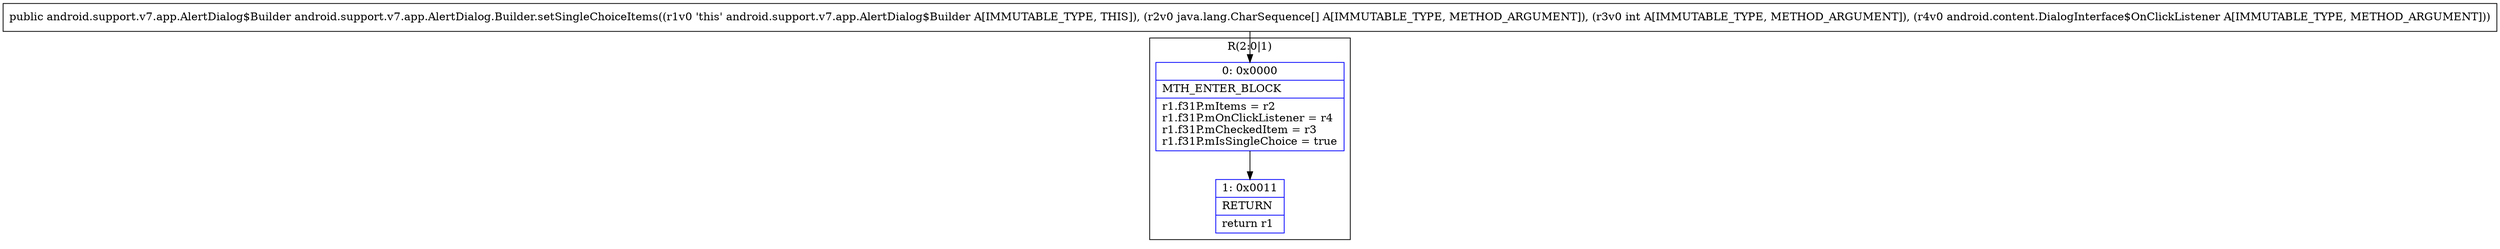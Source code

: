 digraph "CFG forandroid.support.v7.app.AlertDialog.Builder.setSingleChoiceItems([Ljava\/lang\/CharSequence;ILandroid\/content\/DialogInterface$OnClickListener;)Landroid\/support\/v7\/app\/AlertDialog$Builder;" {
subgraph cluster_Region_939680661 {
label = "R(2:0|1)";
node [shape=record,color=blue];
Node_0 [shape=record,label="{0\:\ 0x0000|MTH_ENTER_BLOCK\l|r1.f31P.mItems = r2\lr1.f31P.mOnClickListener = r4\lr1.f31P.mCheckedItem = r3\lr1.f31P.mIsSingleChoice = true\l}"];
Node_1 [shape=record,label="{1\:\ 0x0011|RETURN\l|return r1\l}"];
}
MethodNode[shape=record,label="{public android.support.v7.app.AlertDialog$Builder android.support.v7.app.AlertDialog.Builder.setSingleChoiceItems((r1v0 'this' android.support.v7.app.AlertDialog$Builder A[IMMUTABLE_TYPE, THIS]), (r2v0 java.lang.CharSequence[] A[IMMUTABLE_TYPE, METHOD_ARGUMENT]), (r3v0 int A[IMMUTABLE_TYPE, METHOD_ARGUMENT]), (r4v0 android.content.DialogInterface$OnClickListener A[IMMUTABLE_TYPE, METHOD_ARGUMENT])) }"];
MethodNode -> Node_0;
Node_0 -> Node_1;
}

